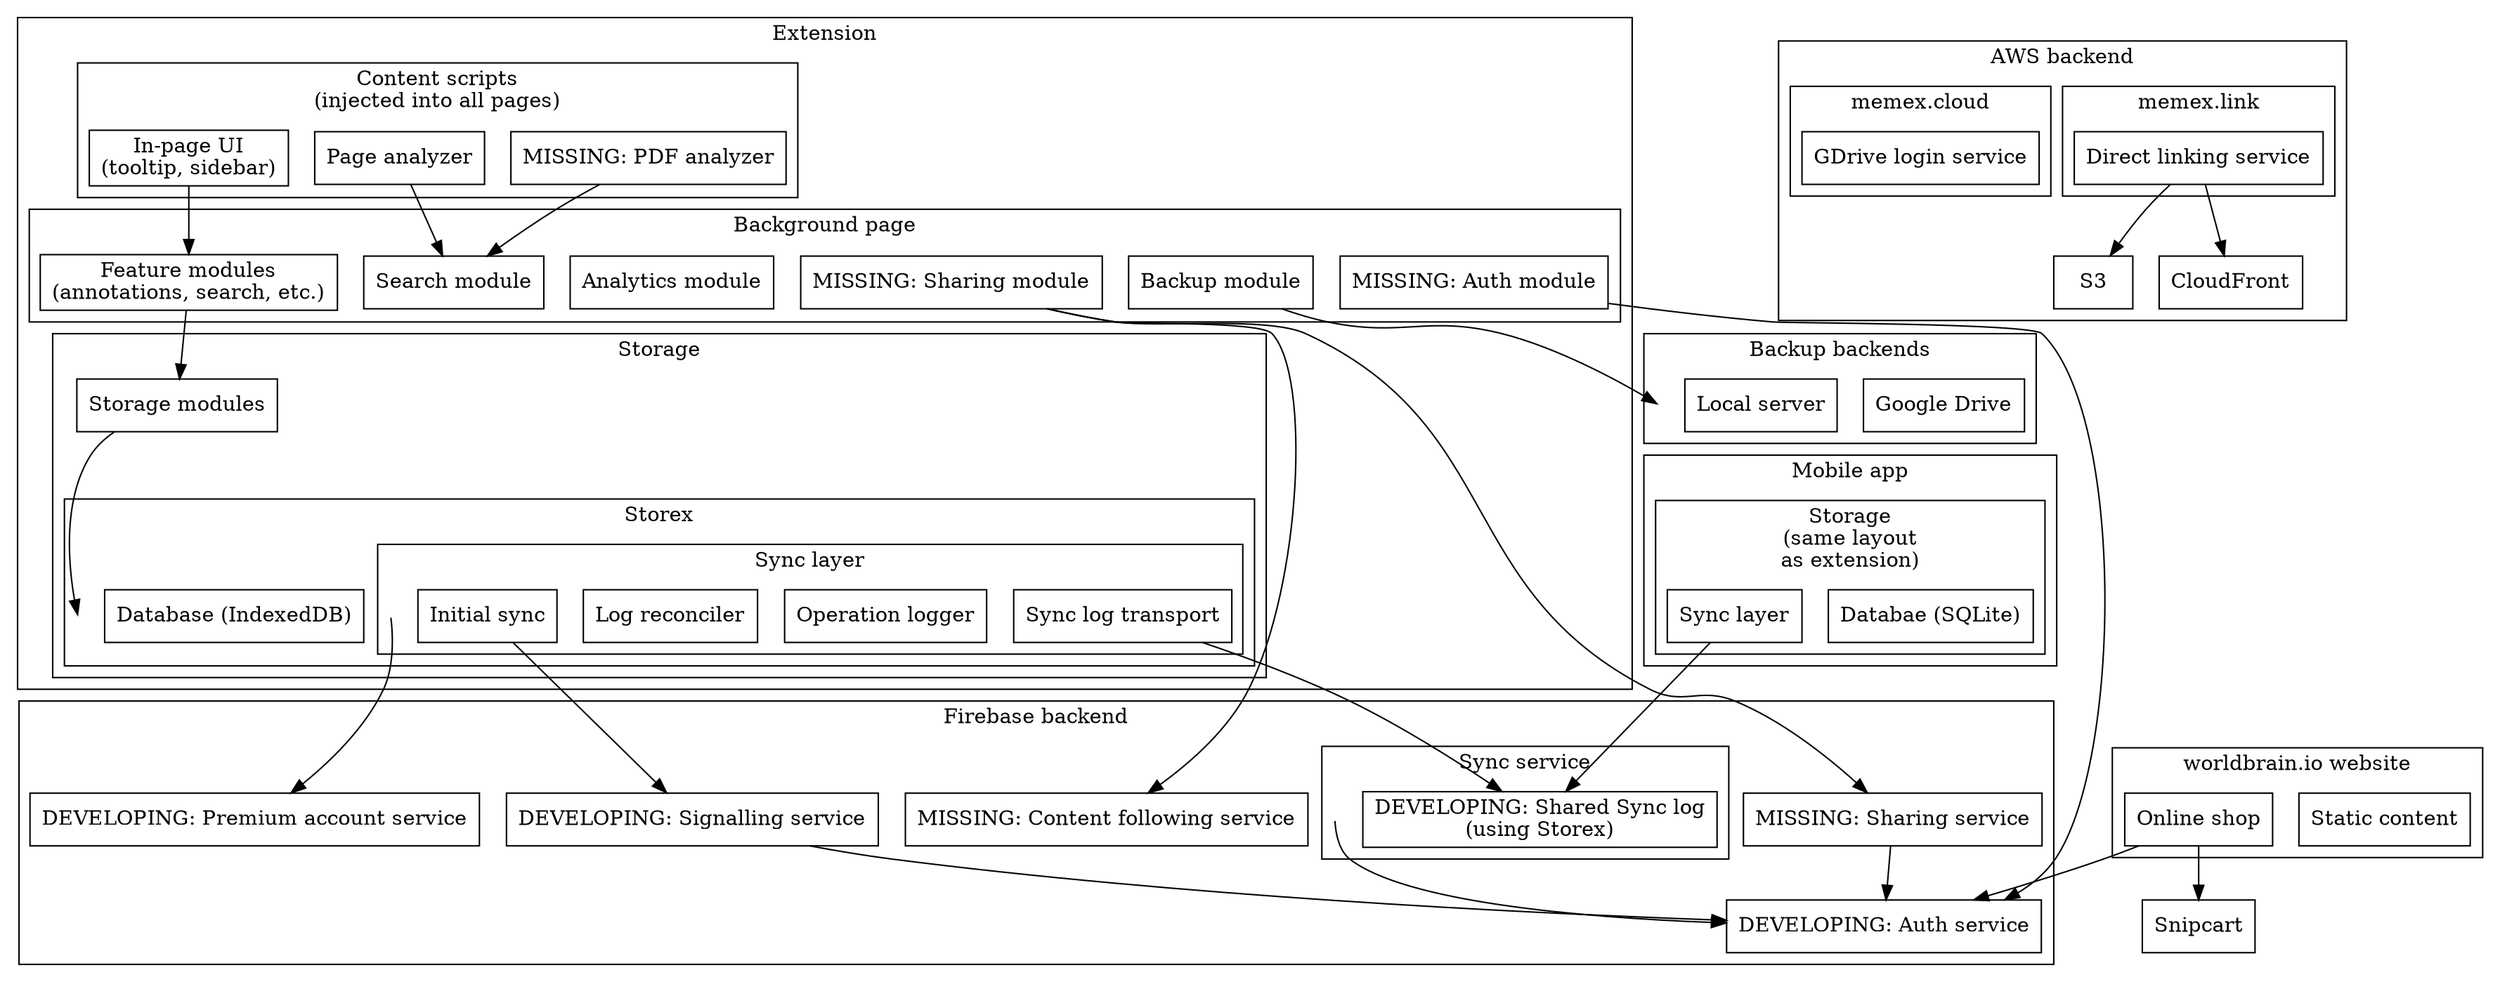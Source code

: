 digraph G {
    node [
        shape=rect;
    ];

    subgraph cluster_extension {
        label="Extension";
        
        subgraph cluster_extension_storage {
            label="Storage";

            extension_storage_modules [label="Storage modules"];

            subgraph cluster_extension_storex {
                label="Storex";

                subgraph cluster_extension_sync {
                    label="Sync layer";

                    extension_sync_transport [label="Sync log transport"];
                    extension_sync_logger [label="Operation logger"];
                    extension_sync_reconciler [label="Log reconciler"];
                    extension_sync_initial [label="Initial sync"];
                    extension_sync [label="", style="invis", width=0, height=0];
                }
                extension_database [label="Database (IndexedDB)"];
                extension_storex [label="", style="invis", width=0, height=0];
            }

            extension_storage_modules -> extension_storex;
        }

        subgraph cluster_background_page {
            label="Background page";
            
            extension_sharing_module [label="MISSING: Sharing module"];
            extension_backup_module [label="Backup module"];
            extension_auth_module [label="MISSING: Auth module"];
            extension_analytics [label="Analytics module"];
            extension_search_module [label="Search module"];
            extension_feature_modules [label="Feature modules\n(annotations, search, etc.)"];
        }

        subgraph cluster_content_scripts {
            label="Content scripts\n(injected into all pages)";

            extension_page_analyzer [label="Page analyzer"];
            extension_in_page_ui [label="In-page UI\n(tooltip, sidebar)"];
            extension_pdf_analyzer [label="MISSING: PDF analyzer"];
        }

        extension_in_page_ui -> extension_feature_modules;
        extension_pdf_analyzer -> extension_search_module;
        extension_page_analyzer -> extension_search_module;
        extension_feature_modules -> extension_storage_modules;
    }

    subgraph cluster_mobile {
        label="Mobile app"

        subgraph cluster_app_storage {
            label="Storage\n(same layout\nas extension)";

            app_database [label="Databae (SQLite)"];
            app_sync [label="Sync layer"];
        }
    }

    subgraph cluster_firebase_backend {
        label="Firebase backend";

        signalling_service [label="DEVELOPING: Signalling service"];
        premium_account_service [label="DEVELOPING: Premium account service"];
        following_service [label="MISSING: Content following service"];

        subgraph cluster_sync_service {
            label="Sync service";

            shared_sync_log [label="DEVELOPING: Shared Sync log\n(using Storex)"];
            sync_service [label="", style="invis", width=0, height=0];
        }

        auth_service [label="DEVELOPING: Auth service"];
        sharing_service [label="MISSING: Sharing service"];
        signalling_service -> auth_service;
        sync_service -> auth_service;
        sharing_service -> auth_service;
    }

    subgraph cluster_aws_backend {
        label="AWS backend";

        AWS_S3 [label="S3"];
        AWS_CloudFront [label="CloudFront"];

        subgraph cluster_direct_linking_service {
            label="memex.link";

            direct_linking_service [label="Direct linking service"];
        }

        subgraph cluster_memex_root_service {
            label="memex.cloud";

            gdrive_login_service [label="GDrive login service"];
        }

        direct_linking_service -> AWS_S3;
        direct_linking_service -> AWS_CloudFront;
    }

    subgraph cluster_backup_backends {
        label="Backup backends";

        backup_backend_gdrive [label="Google Drive"];
        backup_backend_local [label="Local server"];
        backup_backends [label="", style="invis", width=0, height=0];
    }

    subgraph cluster_website {
        label="worldbrain.io website";

        website_content [label="Static content"];
        website_shop [label="Online shop"];
    }

    snipcart [label="Snipcart"];

    extension_sync_transport -> shared_sync_log;
    extension_sync -> premium_account_service;
    extension_sync_initial -> signalling_service;
    extension_backup_module -> backup_backends;
    extension_auth_module -> auth_service;
    extension_sharing_module -> sharing_service;
    extension_sharing_module -> following_service;

    app_sync -> shared_sync_log;

    website_shop -> snipcart;
    website_shop -> auth_service;
}